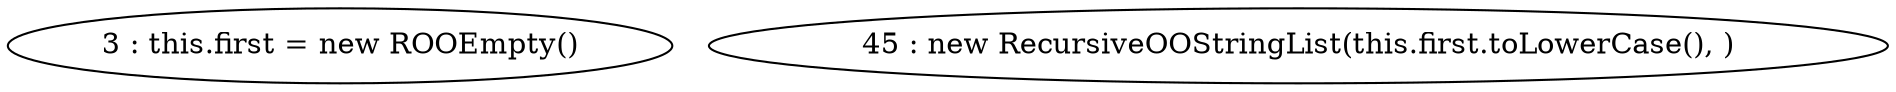 digraph G {
"3 : this.first = new ROOEmpty()"
"45 : new RecursiveOOStringList(this.first.toLowerCase(), )"
}